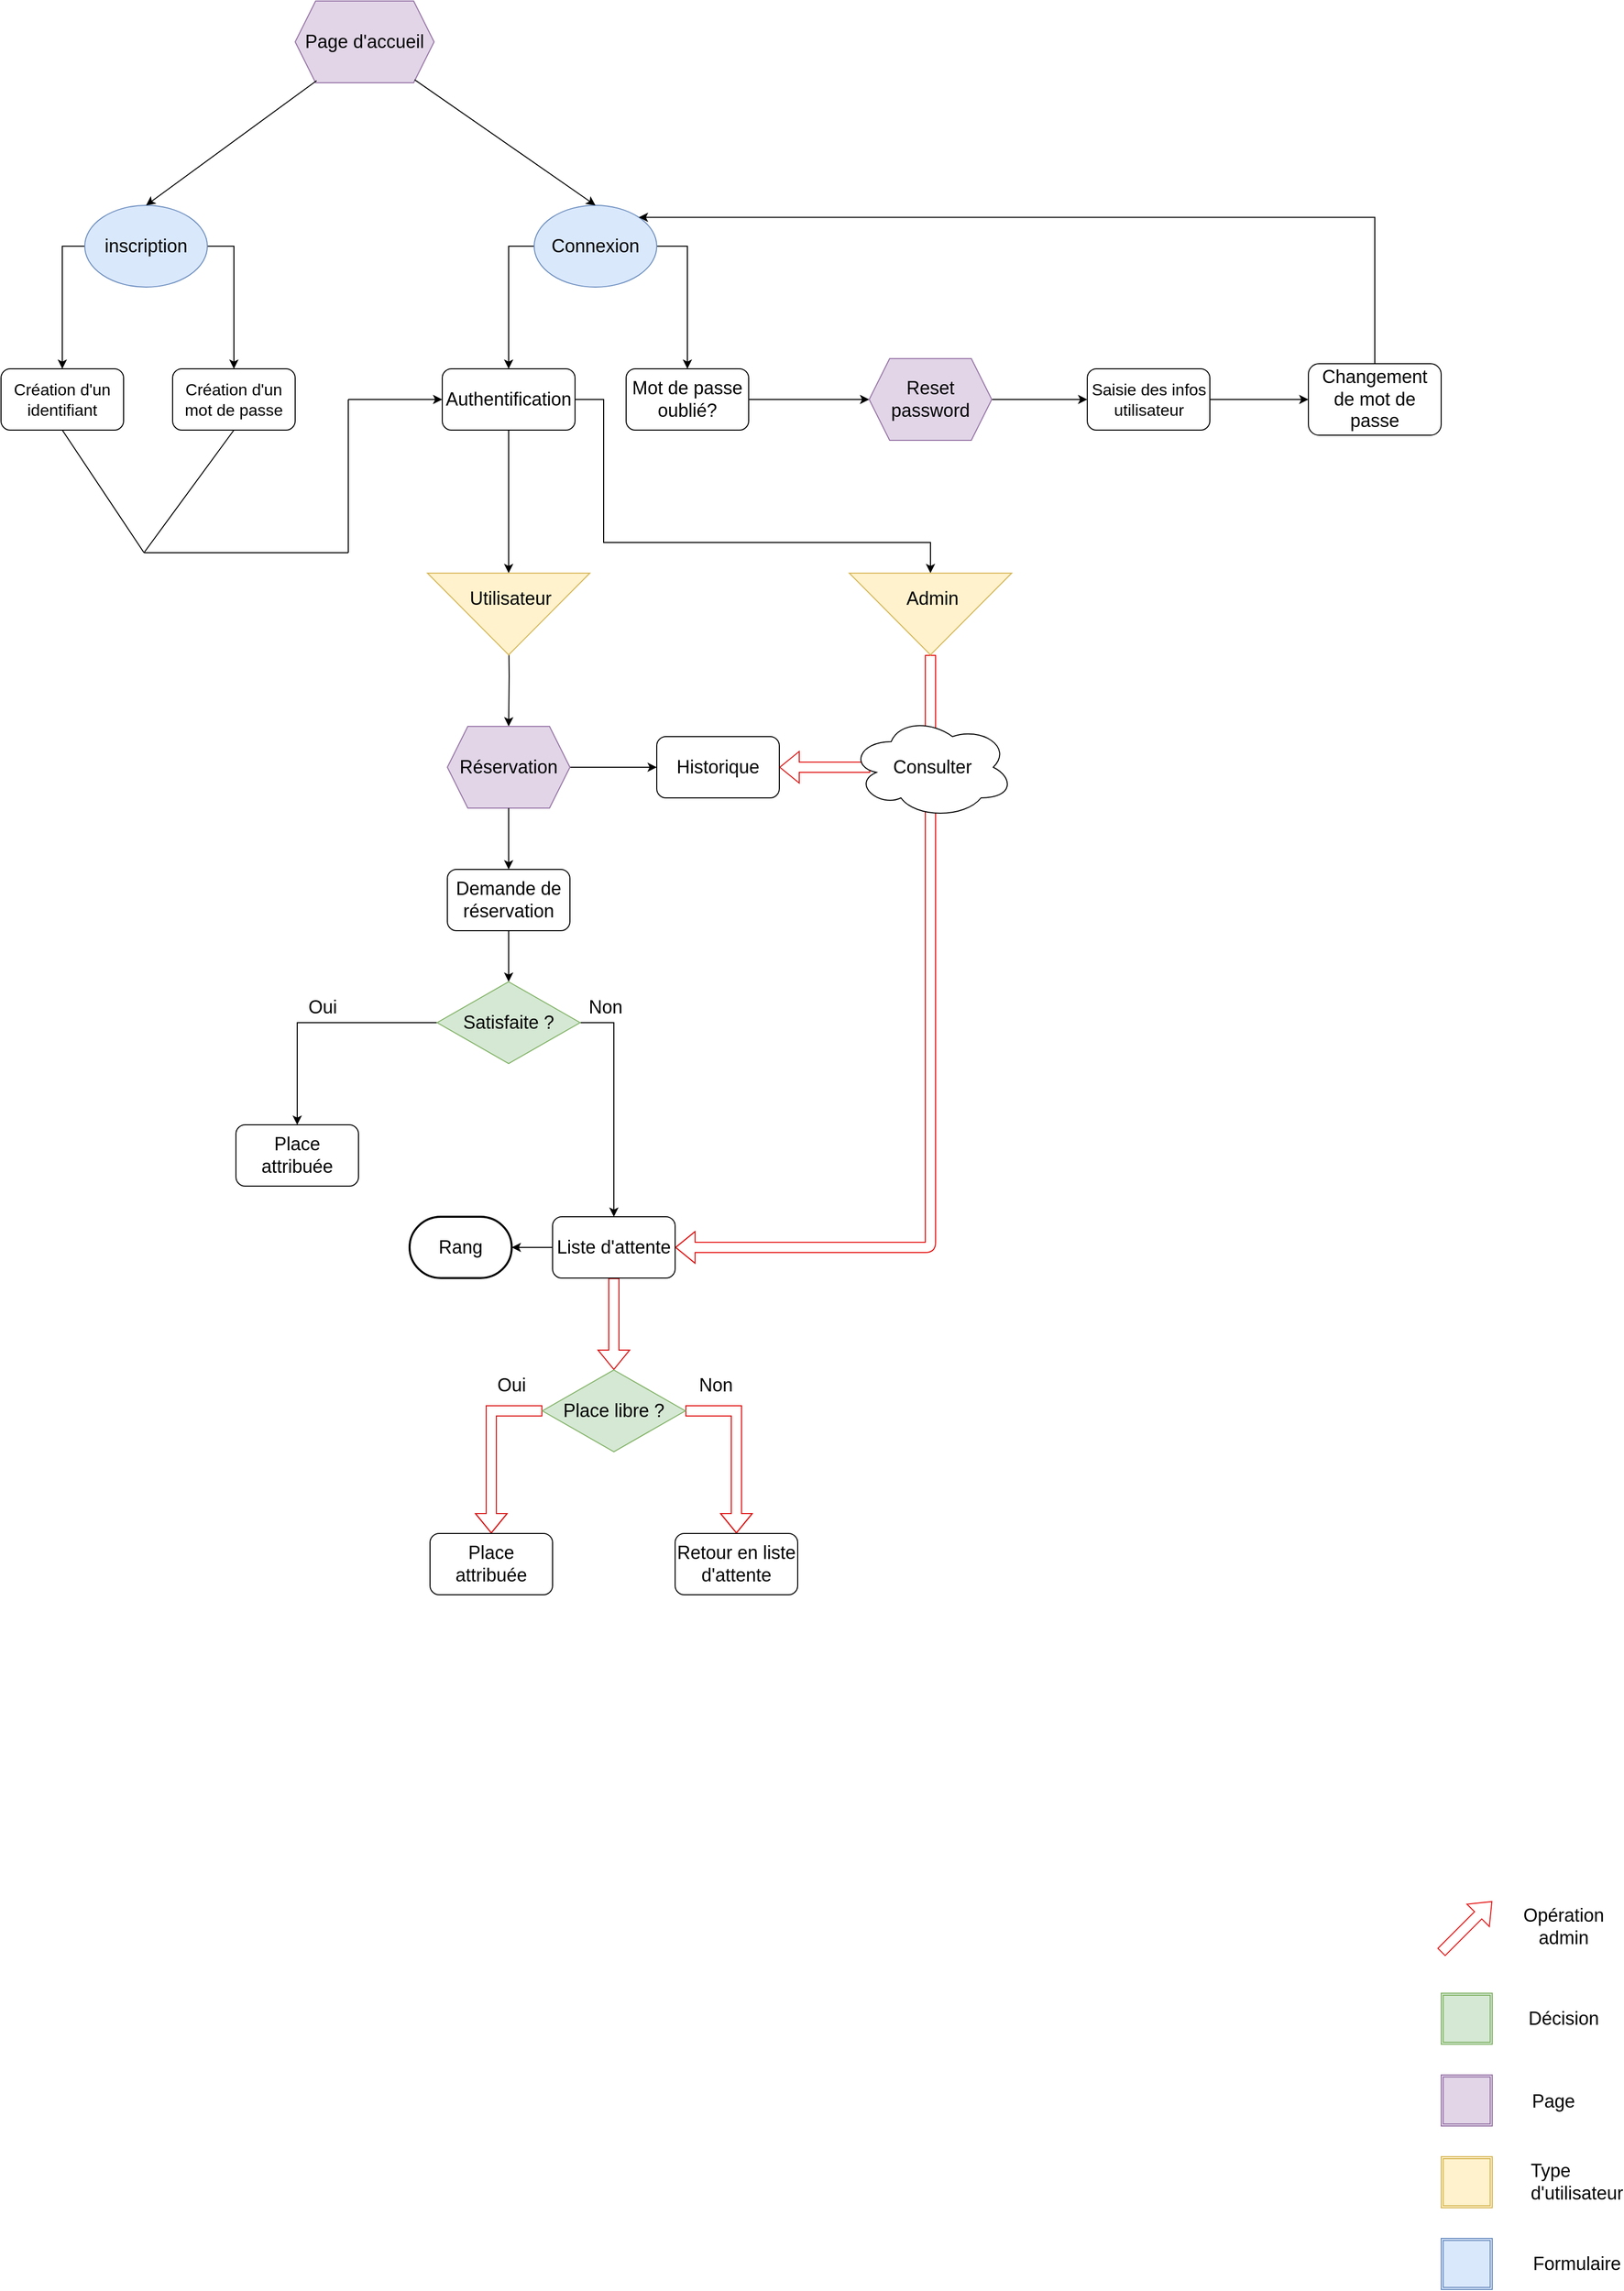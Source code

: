 <mxfile version="24.7.14">
  <diagram name="Page-1" id="_m0mcT-LbZxMVgwSGdpl">
    <mxGraphModel dx="3033" dy="1200" grid="1" gridSize="10" guides="1" tooltips="1" connect="1" arrows="1" fold="1" page="1" pageScale="1" pageWidth="827" pageHeight="1169" math="0" shadow="0">
      <root>
        <mxCell id="0" />
        <mxCell id="1" parent="0" />
        <mxCell id="J0kD0AisD5n4wsnxr1aG-7" style="edgeStyle=orthogonalEdgeStyle;rounded=0;orthogonalLoop=1;jettySize=auto;html=1;exitX=0;exitY=0.5;exitDx=0;exitDy=0;entryX=0.5;entryY=0;entryDx=0;entryDy=0;" edge="1" parent="1" source="J0kD0AisD5n4wsnxr1aG-4" target="J0kD0AisD5n4wsnxr1aG-5">
          <mxGeometry relative="1" as="geometry" />
        </mxCell>
        <mxCell id="J0kD0AisD5n4wsnxr1aG-8" style="edgeStyle=orthogonalEdgeStyle;rounded=0;orthogonalLoop=1;jettySize=auto;html=1;exitX=1;exitY=0.5;exitDx=0;exitDy=0;entryX=0.5;entryY=0;entryDx=0;entryDy=0;" edge="1" parent="1" source="J0kD0AisD5n4wsnxr1aG-4" target="J0kD0AisD5n4wsnxr1aG-6">
          <mxGeometry relative="1" as="geometry" />
        </mxCell>
        <mxCell id="J0kD0AisD5n4wsnxr1aG-4" value="&lt;font style=&quot;font-size: 18px;&quot;&gt;inscription&lt;/font&gt;" style="ellipse;whiteSpace=wrap;html=1;fillColor=#dae8fc;strokeColor=#6c8ebf;" vertex="1" parent="1">
          <mxGeometry x="-698" y="260" width="120" height="80" as="geometry" />
        </mxCell>
        <mxCell id="J0kD0AisD5n4wsnxr1aG-5" value="&lt;font size=&quot;3&quot;&gt;Création d&#39;un identifiant&lt;/font&gt;" style="rounded=1;whiteSpace=wrap;html=1;" vertex="1" parent="1">
          <mxGeometry x="-780" y="420" width="120" height="60" as="geometry" />
        </mxCell>
        <mxCell id="J0kD0AisD5n4wsnxr1aG-6" value="&lt;font size=&quot;3&quot;&gt;Création d&#39;un mot de passe&lt;/font&gt;" style="rounded=1;whiteSpace=wrap;html=1;" vertex="1" parent="1">
          <mxGeometry x="-612" y="420" width="120" height="60" as="geometry" />
        </mxCell>
        <mxCell id="J0kD0AisD5n4wsnxr1aG-10" style="edgeStyle=orthogonalEdgeStyle;rounded=0;orthogonalLoop=1;jettySize=auto;html=1;exitX=0;exitY=0.5;exitDx=0;exitDy=0;entryX=0.5;entryY=0;entryDx=0;entryDy=0;" edge="1" parent="1" source="J0kD0AisD5n4wsnxr1aG-9" target="J0kD0AisD5n4wsnxr1aG-11">
          <mxGeometry relative="1" as="geometry">
            <mxPoint x="-318" y="420" as="targetPoint" />
          </mxGeometry>
        </mxCell>
        <mxCell id="J0kD0AisD5n4wsnxr1aG-13" style="edgeStyle=orthogonalEdgeStyle;rounded=0;orthogonalLoop=1;jettySize=auto;html=1;entryX=0.5;entryY=0;entryDx=0;entryDy=0;exitX=1;exitY=0.5;exitDx=0;exitDy=0;" edge="1" parent="1" source="J0kD0AisD5n4wsnxr1aG-9" target="J0kD0AisD5n4wsnxr1aG-12">
          <mxGeometry relative="1" as="geometry">
            <mxPoint x="-78" y="360" as="targetPoint" />
          </mxGeometry>
        </mxCell>
        <mxCell id="J0kD0AisD5n4wsnxr1aG-9" value="&lt;font style=&quot;font-size: 18px;&quot;&gt;Connexion&lt;/font&gt;" style="ellipse;whiteSpace=wrap;html=1;fillColor=#dae8fc;strokeColor=#6c8ebf;" vertex="1" parent="1">
          <mxGeometry x="-258" y="260" width="120" height="80" as="geometry" />
        </mxCell>
        <mxCell id="J0kD0AisD5n4wsnxr1aG-25" style="edgeStyle=orthogonalEdgeStyle;rounded=0;orthogonalLoop=1;jettySize=auto;html=1;exitX=0.5;exitY=1;exitDx=0;exitDy=0;entryX=0.5;entryY=0;entryDx=0;entryDy=0;" edge="1" parent="1" target="J0kD0AisD5n4wsnxr1aG-35">
          <mxGeometry relative="1" as="geometry">
            <mxPoint x="-283.0" y="670" as="sourcePoint" />
            <mxPoint x="-283" y="610" as="targetPoint" />
          </mxGeometry>
        </mxCell>
        <mxCell id="J0kD0AisD5n4wsnxr1aG-52" style="edgeStyle=orthogonalEdgeStyle;rounded=0;orthogonalLoop=1;jettySize=auto;html=1;exitX=1;exitY=0.5;exitDx=0;exitDy=0;entryX=0;entryY=0.5;entryDx=0;entryDy=0;" edge="1" parent="1" source="J0kD0AisD5n4wsnxr1aG-11" target="J0kD0AisD5n4wsnxr1aG-59">
          <mxGeometry relative="1" as="geometry">
            <mxPoint x="330" y="670" as="targetPoint" />
            <Array as="points">
              <mxPoint x="-190" y="450" />
              <mxPoint x="-190" y="590" />
              <mxPoint x="130" y="590" />
            </Array>
          </mxGeometry>
        </mxCell>
        <mxCell id="J0kD0AisD5n4wsnxr1aG-11" value="&lt;font style=&quot;font-size: 18px;&quot;&gt;Authentification&lt;/font&gt;" style="rounded=1;whiteSpace=wrap;html=1;" vertex="1" parent="1">
          <mxGeometry x="-348" y="420" width="130" height="60" as="geometry" />
        </mxCell>
        <mxCell id="J0kD0AisD5n4wsnxr1aG-38" style="edgeStyle=orthogonalEdgeStyle;rounded=0;orthogonalLoop=1;jettySize=auto;html=1;exitX=1;exitY=0.5;exitDx=0;exitDy=0;entryX=0;entryY=0.5;entryDx=0;entryDy=0;" edge="1" parent="1" source="J0kD0AisD5n4wsnxr1aG-12" target="J0kD0AisD5n4wsnxr1aG-37">
          <mxGeometry relative="1" as="geometry" />
        </mxCell>
        <mxCell id="J0kD0AisD5n4wsnxr1aG-12" value="&lt;font style=&quot;font-size: 18px;&quot;&gt;Mot de passe oublié?&lt;/font&gt;" style="rounded=1;whiteSpace=wrap;html=1;" vertex="1" parent="1">
          <mxGeometry x="-168" y="420" width="120" height="60" as="geometry" />
        </mxCell>
        <mxCell id="J0kD0AisD5n4wsnxr1aG-14" value="&lt;font style=&quot;font-size: 18px;&quot;&gt;Page d&#39;accueil&lt;/font&gt;" style="shape=hexagon;perimeter=hexagonPerimeter2;whiteSpace=wrap;html=1;fixedSize=1;fillColor=#e1d5e7;strokeColor=#9673a6;" vertex="1" parent="1">
          <mxGeometry x="-492" y="60" width="136" height="80" as="geometry" />
        </mxCell>
        <mxCell id="J0kD0AisD5n4wsnxr1aG-15" value="" style="endArrow=classic;html=1;rounded=0;exitX=0.154;exitY=0.975;exitDx=0;exitDy=0;entryX=0.5;entryY=0;entryDx=0;entryDy=0;exitPerimeter=0;" edge="1" parent="1" source="J0kD0AisD5n4wsnxr1aG-14" target="J0kD0AisD5n4wsnxr1aG-4">
          <mxGeometry width="50" height="50" relative="1" as="geometry">
            <mxPoint x="-668" y="200" as="sourcePoint" />
            <mxPoint x="-618" y="150" as="targetPoint" />
          </mxGeometry>
        </mxCell>
        <mxCell id="J0kD0AisD5n4wsnxr1aG-16" value="" style="endArrow=classic;html=1;rounded=0;entryX=0.5;entryY=0;entryDx=0;entryDy=0;exitX=0.86;exitY=0.963;exitDx=0;exitDy=0;exitPerimeter=0;" edge="1" parent="1" source="J0kD0AisD5n4wsnxr1aG-14" target="J0kD0AisD5n4wsnxr1aG-9">
          <mxGeometry width="50" height="50" relative="1" as="geometry">
            <mxPoint x="-338" y="200" as="sourcePoint" />
            <mxPoint x="-288" y="150" as="targetPoint" />
          </mxGeometry>
        </mxCell>
        <mxCell id="J0kD0AisD5n4wsnxr1aG-23" style="edgeStyle=orthogonalEdgeStyle;rounded=0;orthogonalLoop=1;jettySize=auto;html=1;entryX=0;entryY=0.5;entryDx=0;entryDy=0;" edge="1" parent="1" source="J0kD0AisD5n4wsnxr1aG-19" target="J0kD0AisD5n4wsnxr1aG-20">
          <mxGeometry relative="1" as="geometry" />
        </mxCell>
        <mxCell id="J0kD0AisD5n4wsnxr1aG-19" value="&lt;font size=&quot;3&quot;&gt;Saisie des infos utilisateur&lt;/font&gt;" style="rounded=1;whiteSpace=wrap;html=1;" vertex="1" parent="1">
          <mxGeometry x="283.5" y="420" width="120" height="60" as="geometry" />
        </mxCell>
        <mxCell id="J0kD0AisD5n4wsnxr1aG-45" style="edgeStyle=orthogonalEdgeStyle;rounded=0;orthogonalLoop=1;jettySize=auto;html=1;exitX=0.5;exitY=0;exitDx=0;exitDy=0;entryX=1;entryY=0;entryDx=0;entryDy=0;" edge="1" parent="1" source="J0kD0AisD5n4wsnxr1aG-20" target="J0kD0AisD5n4wsnxr1aG-9">
          <mxGeometry relative="1" as="geometry">
            <mxPoint x="170" y="230" as="targetPoint" />
            <Array as="points">
              <mxPoint x="565" y="272" />
            </Array>
          </mxGeometry>
        </mxCell>
        <mxCell id="J0kD0AisD5n4wsnxr1aG-20" value="&lt;font style=&quot;font-size: 18px;&quot;&gt;Changement de mot de passe&lt;/font&gt;" style="rounded=1;whiteSpace=wrap;html=1;" vertex="1" parent="1">
          <mxGeometry x="500" y="415" width="130" height="70" as="geometry" />
        </mxCell>
        <mxCell id="J0kD0AisD5n4wsnxr1aG-27" value="" style="endArrow=none;html=1;rounded=0;entryX=0.5;entryY=1;entryDx=0;entryDy=0;" edge="1" parent="1" target="J0kD0AisD5n4wsnxr1aG-6">
          <mxGeometry width="50" height="50" relative="1" as="geometry">
            <mxPoint x="-640" y="600" as="sourcePoint" />
            <mxPoint x="-550" y="490" as="targetPoint" />
          </mxGeometry>
        </mxCell>
        <mxCell id="J0kD0AisD5n4wsnxr1aG-28" value="" style="endArrow=none;html=1;rounded=0;entryX=0.5;entryY=1;entryDx=0;entryDy=0;" edge="1" parent="1" target="J0kD0AisD5n4wsnxr1aG-5">
          <mxGeometry width="50" height="50" relative="1" as="geometry">
            <mxPoint x="-640" y="600" as="sourcePoint" />
            <mxPoint x="-698" y="490" as="targetPoint" />
          </mxGeometry>
        </mxCell>
        <mxCell id="J0kD0AisD5n4wsnxr1aG-32" value="" style="endArrow=none;html=1;rounded=0;" edge="1" parent="1">
          <mxGeometry width="50" height="50" relative="1" as="geometry">
            <mxPoint x="-640" y="600" as="sourcePoint" />
            <mxPoint x="-440" y="600" as="targetPoint" />
          </mxGeometry>
        </mxCell>
        <mxCell id="J0kD0AisD5n4wsnxr1aG-33" value="" style="endArrow=none;html=1;rounded=0;" edge="1" parent="1">
          <mxGeometry width="50" height="50" relative="1" as="geometry">
            <mxPoint x="-440" y="600" as="sourcePoint" />
            <mxPoint x="-440" y="450" as="targetPoint" />
          </mxGeometry>
        </mxCell>
        <mxCell id="J0kD0AisD5n4wsnxr1aG-34" value="" style="endArrow=classic;html=1;rounded=0;entryX=0;entryY=0.5;entryDx=0;entryDy=0;" edge="1" parent="1" target="J0kD0AisD5n4wsnxr1aG-11">
          <mxGeometry width="50" height="50" relative="1" as="geometry">
            <mxPoint x="-440" y="450" as="sourcePoint" />
            <mxPoint x="-360" y="430" as="targetPoint" />
          </mxGeometry>
        </mxCell>
        <mxCell id="J0kD0AisD5n4wsnxr1aG-85" style="edgeStyle=orthogonalEdgeStyle;rounded=0;orthogonalLoop=1;jettySize=auto;html=1;exitX=1;exitY=0.5;exitDx=0;exitDy=0;entryX=0;entryY=0.5;entryDx=0;entryDy=0;" edge="1" parent="1" source="J0kD0AisD5n4wsnxr1aG-35" target="J0kD0AisD5n4wsnxr1aG-81">
          <mxGeometry relative="1" as="geometry" />
        </mxCell>
        <mxCell id="J0kD0AisD5n4wsnxr1aG-35" value="Réservation" style="shape=hexagon;perimeter=hexagonPerimeter2;whiteSpace=wrap;html=1;fixedSize=1;fillColor=#e1d5e7;strokeColor=#9673a6;fontSize=18;" vertex="1" parent="1">
          <mxGeometry x="-343" y="770" width="120" height="80" as="geometry" />
        </mxCell>
        <mxCell id="J0kD0AisD5n4wsnxr1aG-42" style="edgeStyle=orthogonalEdgeStyle;rounded=0;orthogonalLoop=1;jettySize=auto;html=1;entryX=0;entryY=0.5;entryDx=0;entryDy=0;" edge="1" parent="1" source="J0kD0AisD5n4wsnxr1aG-37" target="J0kD0AisD5n4wsnxr1aG-19">
          <mxGeometry relative="1" as="geometry" />
        </mxCell>
        <mxCell id="J0kD0AisD5n4wsnxr1aG-37" value="&lt;font style=&quot;font-size: 18px;&quot;&gt;Reset password&lt;/font&gt;" style="shape=hexagon;perimeter=hexagonPerimeter2;whiteSpace=wrap;html=1;fixedSize=1;fillColor=#e1d5e7;strokeColor=#9673a6;" vertex="1" parent="1">
          <mxGeometry x="70" y="410" width="120" height="80" as="geometry" />
        </mxCell>
        <mxCell id="J0kD0AisD5n4wsnxr1aG-67" style="edgeStyle=orthogonalEdgeStyle;rounded=0;orthogonalLoop=1;jettySize=auto;html=1;exitX=0.5;exitY=1;exitDx=0;exitDy=0;entryX=0.5;entryY=0;entryDx=0;entryDy=0;" edge="1" parent="1" source="J0kD0AisD5n4wsnxr1aG-41" target="J0kD0AisD5n4wsnxr1aG-65">
          <mxGeometry relative="1" as="geometry" />
        </mxCell>
        <mxCell id="J0kD0AisD5n4wsnxr1aG-41" value="&lt;font style=&quot;font-size: 18px;&quot;&gt;Demande de réservation&lt;/font&gt;" style="rounded=1;whiteSpace=wrap;html=1;" vertex="1" parent="1">
          <mxGeometry x="-343" y="910" width="120" height="60" as="geometry" />
        </mxCell>
        <mxCell id="J0kD0AisD5n4wsnxr1aG-47" style="edgeStyle=orthogonalEdgeStyle;rounded=0;orthogonalLoop=1;jettySize=auto;html=1;exitX=0.5;exitY=1;exitDx=0;exitDy=0;entryX=0.5;entryY=0;entryDx=0;entryDy=0;" edge="1" parent="1" source="J0kD0AisD5n4wsnxr1aG-35" target="J0kD0AisD5n4wsnxr1aG-41">
          <mxGeometry relative="1" as="geometry" />
        </mxCell>
        <mxCell id="J0kD0AisD5n4wsnxr1aG-55" value="" style="edgeStyle=orthogonalEdgeStyle;rounded=0;orthogonalLoop=1;jettySize=auto;html=1;exitX=0.5;exitY=1;exitDx=0;exitDy=0;entryX=0.5;entryY=0;entryDx=0;entryDy=0;" edge="1" parent="1" source="J0kD0AisD5n4wsnxr1aG-11">
          <mxGeometry relative="1" as="geometry">
            <mxPoint x="-283" y="480" as="sourcePoint" />
            <mxPoint x="-283.0" y="620" as="targetPoint" />
          </mxGeometry>
        </mxCell>
        <mxCell id="J0kD0AisD5n4wsnxr1aG-56" value="" style="triangle;whiteSpace=wrap;html=1;direction=south;fillColor=#fff2cc;strokeColor=#d6b656;" vertex="1" parent="1">
          <mxGeometry x="-362.5" y="620" width="159" height="80" as="geometry" />
        </mxCell>
        <mxCell id="J0kD0AisD5n4wsnxr1aG-57" value="&lt;font style=&quot;font-size: 18px;&quot;&gt;Utilisateur&lt;/font&gt;" style="text;html=1;align=center;verticalAlign=middle;whiteSpace=wrap;rounded=0;" vertex="1" parent="1">
          <mxGeometry x="-311.5" y="630" width="60" height="30" as="geometry" />
        </mxCell>
        <mxCell id="J0kD0AisD5n4wsnxr1aG-75" style="edgeStyle=orthogonalEdgeStyle;rounded=1;orthogonalLoop=1;jettySize=auto;html=1;exitX=1;exitY=0.5;exitDx=0;exitDy=0;entryX=1;entryY=0.5;entryDx=0;entryDy=0;strokeColor=#e60f0f;curved=0;shape=flexArrow;" edge="1" parent="1" source="J0kD0AisD5n4wsnxr1aG-59" target="J0kD0AisD5n4wsnxr1aG-69">
          <mxGeometry relative="1" as="geometry" />
        </mxCell>
        <mxCell id="J0kD0AisD5n4wsnxr1aG-59" value="" style="triangle;whiteSpace=wrap;html=1;direction=south;fillColor=#fff2cc;strokeColor=#d6b656;" vertex="1" parent="1">
          <mxGeometry x="50.5" y="620" width="159" height="80" as="geometry" />
        </mxCell>
        <mxCell id="J0kD0AisD5n4wsnxr1aG-60" value="&lt;font style=&quot;font-size: 18px;&quot;&gt;Admin&lt;/font&gt;" style="text;html=1;align=center;verticalAlign=middle;whiteSpace=wrap;rounded=0;" vertex="1" parent="1">
          <mxGeometry x="101.5" y="630" width="60" height="30" as="geometry" />
        </mxCell>
        <mxCell id="J0kD0AisD5n4wsnxr1aG-70" style="edgeStyle=orthogonalEdgeStyle;rounded=0;orthogonalLoop=1;jettySize=auto;html=1;entryX=0.5;entryY=0;entryDx=0;entryDy=0;exitX=0;exitY=0.5;exitDx=0;exitDy=0;" edge="1" parent="1" source="J0kD0AisD5n4wsnxr1aG-65" target="J0kD0AisD5n4wsnxr1aG-68">
          <mxGeometry relative="1" as="geometry">
            <mxPoint x="-435.0" y="1060" as="sourcePoint" />
          </mxGeometry>
        </mxCell>
        <mxCell id="J0kD0AisD5n4wsnxr1aG-71" style="edgeStyle=orthogonalEdgeStyle;rounded=0;orthogonalLoop=1;jettySize=auto;html=1;exitX=1;exitY=0.5;exitDx=0;exitDy=0;entryX=0.5;entryY=0;entryDx=0;entryDy=0;" edge="1" parent="1" source="J0kD0AisD5n4wsnxr1aG-65" target="J0kD0AisD5n4wsnxr1aG-69">
          <mxGeometry relative="1" as="geometry" />
        </mxCell>
        <mxCell id="J0kD0AisD5n4wsnxr1aG-65" value="&lt;font style=&quot;font-size: 18px;&quot;&gt;Satisfaite ?&lt;/font&gt;" style="rhombus;whiteSpace=wrap;html=1;fillColor=#d5e8d4;strokeColor=#82b366;" vertex="1" parent="1">
          <mxGeometry x="-353" y="1020" width="140" height="80" as="geometry" />
        </mxCell>
        <mxCell id="J0kD0AisD5n4wsnxr1aG-68" value="&lt;font style=&quot;font-size: 18px;&quot;&gt;Place attribuée&lt;/font&gt;" style="rounded=1;whiteSpace=wrap;html=1;" vertex="1" parent="1">
          <mxGeometry x="-550" y="1160" width="120" height="60" as="geometry" />
        </mxCell>
        <mxCell id="J0kD0AisD5n4wsnxr1aG-79" style="edgeStyle=orthogonalEdgeStyle;rounded=0;orthogonalLoop=1;jettySize=auto;html=1;exitX=0.5;exitY=1;exitDx=0;exitDy=0;entryX=0.5;entryY=0;entryDx=0;entryDy=0;shape=flexArrow;strokeColor=#dd0e0e;" edge="1" parent="1" source="J0kD0AisD5n4wsnxr1aG-69" target="J0kD0AisD5n4wsnxr1aG-78">
          <mxGeometry relative="1" as="geometry" />
        </mxCell>
        <mxCell id="J0kD0AisD5n4wsnxr1aG-88" style="edgeStyle=orthogonalEdgeStyle;rounded=0;orthogonalLoop=1;jettySize=auto;html=1;exitX=0;exitY=0.5;exitDx=0;exitDy=0;entryX=1;entryY=0.5;entryDx=0;entryDy=0;entryPerimeter=0;" edge="1" parent="1" source="J0kD0AisD5n4wsnxr1aG-69" target="J0kD0AisD5n4wsnxr1aG-90">
          <mxGeometry relative="1" as="geometry">
            <mxPoint x="-310" y="1279.778" as="targetPoint" />
          </mxGeometry>
        </mxCell>
        <mxCell id="J0kD0AisD5n4wsnxr1aG-69" value="&lt;font style=&quot;font-size: 18px;&quot;&gt;Liste d&#39;attente&lt;/font&gt;" style="rounded=1;whiteSpace=wrap;html=1;" vertex="1" parent="1">
          <mxGeometry x="-240" y="1250" width="120" height="60" as="geometry" />
        </mxCell>
        <mxCell id="J0kD0AisD5n4wsnxr1aG-72" value="&lt;span style=&quot;font-size: 18px;&quot;&gt;Oui&lt;/span&gt;" style="text;html=1;align=center;verticalAlign=middle;whiteSpace=wrap;rounded=0;" vertex="1" parent="1">
          <mxGeometry x="-495" y="1030" width="60" height="30" as="geometry" />
        </mxCell>
        <mxCell id="J0kD0AisD5n4wsnxr1aG-74" value="&lt;span style=&quot;font-size: 18px;&quot;&gt;Non&lt;/span&gt;" style="text;html=1;align=center;verticalAlign=middle;whiteSpace=wrap;rounded=0;" vertex="1" parent="1">
          <mxGeometry x="-218" y="1030" width="60" height="30" as="geometry" />
        </mxCell>
        <mxCell id="J0kD0AisD5n4wsnxr1aG-84" style="edgeStyle=orthogonalEdgeStyle;rounded=0;orthogonalLoop=1;jettySize=auto;html=1;exitX=0.122;exitY=0.5;exitDx=0;exitDy=0;exitPerimeter=0;shape=flexArrow;strokeColor=#e11414;" edge="1" parent="1" source="J0kD0AisD5n4wsnxr1aG-77" target="J0kD0AisD5n4wsnxr1aG-81">
          <mxGeometry relative="1" as="geometry" />
        </mxCell>
        <mxCell id="J0kD0AisD5n4wsnxr1aG-77" value="&lt;font style=&quot;font-size: 18px;&quot;&gt;Consulter&lt;/font&gt;" style="ellipse;shape=cloud;whiteSpace=wrap;html=1;" vertex="1" parent="1">
          <mxGeometry x="51.5" y="760" width="160" height="100" as="geometry" />
        </mxCell>
        <mxCell id="J0kD0AisD5n4wsnxr1aG-93" style="edgeStyle=orthogonalEdgeStyle;rounded=0;orthogonalLoop=1;jettySize=auto;html=1;exitX=0;exitY=0.5;exitDx=0;exitDy=0;entryX=0.5;entryY=0;entryDx=0;entryDy=0;shape=flexArrow;strokeColor=#db1414;shadow=0;" edge="1" parent="1" source="J0kD0AisD5n4wsnxr1aG-78" target="J0kD0AisD5n4wsnxr1aG-91">
          <mxGeometry relative="1" as="geometry" />
        </mxCell>
        <mxCell id="J0kD0AisD5n4wsnxr1aG-94" style="edgeStyle=orthogonalEdgeStyle;rounded=0;orthogonalLoop=1;jettySize=auto;html=1;exitX=1;exitY=0.5;exitDx=0;exitDy=0;entryX=0.5;entryY=0;entryDx=0;entryDy=0;strokeColor=#e01010;shape=flexArrow;" edge="1" parent="1" source="J0kD0AisD5n4wsnxr1aG-78" target="J0kD0AisD5n4wsnxr1aG-92">
          <mxGeometry relative="1" as="geometry" />
        </mxCell>
        <mxCell id="J0kD0AisD5n4wsnxr1aG-78" value="&lt;font style=&quot;font-size: 18px;&quot;&gt;Place libre ?&lt;/font&gt;" style="rhombus;whiteSpace=wrap;html=1;fillColor=#d5e8d4;strokeColor=#82b366;" vertex="1" parent="1">
          <mxGeometry x="-250" y="1400" width="140" height="80" as="geometry" />
        </mxCell>
        <mxCell id="J0kD0AisD5n4wsnxr1aG-81" value="&lt;font style=&quot;font-size: 18px;&quot;&gt;Historique&lt;/font&gt;" style="rounded=1;whiteSpace=wrap;html=1;" vertex="1" parent="1">
          <mxGeometry x="-138" y="780" width="120" height="60" as="geometry" />
        </mxCell>
        <mxCell id="J0kD0AisD5n4wsnxr1aG-90" value="&lt;font style=&quot;font-size: 18px;&quot;&gt;Rang&lt;/font&gt;" style="strokeWidth=2;html=1;shape=mxgraph.flowchart.terminator;whiteSpace=wrap;" vertex="1" parent="1">
          <mxGeometry x="-380" y="1250" width="100" height="60" as="geometry" />
        </mxCell>
        <mxCell id="J0kD0AisD5n4wsnxr1aG-91" value="&lt;font style=&quot;font-size: 18px;&quot;&gt;Place attribuée&lt;/font&gt;" style="rounded=1;whiteSpace=wrap;html=1;" vertex="1" parent="1">
          <mxGeometry x="-360" y="1560" width="120" height="60" as="geometry" />
        </mxCell>
        <mxCell id="J0kD0AisD5n4wsnxr1aG-92" value="&lt;font style=&quot;font-size: 18px;&quot;&gt;Retour en liste d&#39;attente&lt;/font&gt;" style="rounded=1;whiteSpace=wrap;html=1;" vertex="1" parent="1">
          <mxGeometry x="-120" y="1560" width="120" height="60" as="geometry" />
        </mxCell>
        <mxCell id="J0kD0AisD5n4wsnxr1aG-95" value="&lt;font style=&quot;font-size: 18px;&quot;&gt;Oui&lt;/font&gt;" style="text;html=1;align=center;verticalAlign=middle;whiteSpace=wrap;rounded=0;" vertex="1" parent="1">
          <mxGeometry x="-310" y="1400" width="60" height="30" as="geometry" />
        </mxCell>
        <mxCell id="J0kD0AisD5n4wsnxr1aG-97" value="&lt;font style=&quot;font-size: 18px;&quot;&gt;Non&lt;/font&gt;" style="text;html=1;align=center;verticalAlign=middle;whiteSpace=wrap;rounded=0;" vertex="1" parent="1">
          <mxGeometry x="-110" y="1400" width="60" height="30" as="geometry" />
        </mxCell>
        <mxCell id="J0kD0AisD5n4wsnxr1aG-98" value="" style="shape=ext;double=1;whiteSpace=wrap;html=1;aspect=fixed;fillColor=#d5e8d4;strokeColor=#82b366;" vertex="1" parent="1">
          <mxGeometry x="630" y="2010" width="50" height="50" as="geometry" />
        </mxCell>
        <mxCell id="J0kD0AisD5n4wsnxr1aG-99" value="&lt;span style=&quot;font-size: 18px;&quot;&gt;Décision&lt;/span&gt;" style="text;html=1;align=center;verticalAlign=middle;whiteSpace=wrap;rounded=0;" vertex="1" parent="1">
          <mxGeometry x="720" y="2020" width="60" height="30" as="geometry" />
        </mxCell>
        <mxCell id="J0kD0AisD5n4wsnxr1aG-100" value="" style="shape=ext;double=1;whiteSpace=wrap;html=1;aspect=fixed;fillColor=#e1d5e7;strokeColor=#9673a6;" vertex="1" parent="1">
          <mxGeometry x="630" y="2090" width="50" height="50" as="geometry" />
        </mxCell>
        <mxCell id="J0kD0AisD5n4wsnxr1aG-101" value="&lt;div style=&quot;text-align: justify;&quot;&gt;&lt;span style=&quot;font-size: 18px; background-color: initial;&quot;&gt;Page&lt;/span&gt;&lt;/div&gt;" style="text;html=1;align=center;verticalAlign=middle;whiteSpace=wrap;rounded=0;" vertex="1" parent="1">
          <mxGeometry x="710" y="2101" width="60" height="30" as="geometry" />
        </mxCell>
        <mxCell id="J0kD0AisD5n4wsnxr1aG-102" value="" style="shape=ext;double=1;whiteSpace=wrap;html=1;aspect=fixed;fillColor=#fff2cc;strokeColor=#d6b656;" vertex="1" parent="1">
          <mxGeometry x="630" y="2170" width="50" height="50" as="geometry" />
        </mxCell>
        <mxCell id="J0kD0AisD5n4wsnxr1aG-103" value="&lt;div style=&quot;text-align: justify;&quot;&gt;&lt;span style=&quot;font-size: 18px; background-color: initial;&quot;&gt;Type d&#39;utilisateur&lt;/span&gt;&lt;/div&gt;" style="text;html=1;align=center;verticalAlign=middle;whiteSpace=wrap;rounded=0;" vertex="1" parent="1">
          <mxGeometry x="733" y="2180" width="60" height="30" as="geometry" />
        </mxCell>
        <mxCell id="J0kD0AisD5n4wsnxr1aG-104" value="" style="shape=ext;double=1;whiteSpace=wrap;html=1;aspect=fixed;fillColor=#dae8fc;strokeColor=#6c8ebf;" vertex="1" parent="1">
          <mxGeometry x="630" y="2250" width="50" height="50" as="geometry" />
        </mxCell>
        <mxCell id="J0kD0AisD5n4wsnxr1aG-105" value="&lt;font style=&quot;font-size: 18px;&quot;&gt;Formulaire&lt;/font&gt;" style="text;html=1;align=center;verticalAlign=middle;whiteSpace=wrap;rounded=0;" vertex="1" parent="1">
          <mxGeometry x="733" y="2260" width="60" height="30" as="geometry" />
        </mxCell>
        <mxCell id="J0kD0AisD5n4wsnxr1aG-106" value="" style="shape=flexArrow;endArrow=classic;html=1;rounded=0;strokeColor=#e51515;" edge="1" parent="1">
          <mxGeometry width="50" height="50" relative="1" as="geometry">
            <mxPoint x="630" y="1970" as="sourcePoint" />
            <mxPoint x="680" y="1920" as="targetPoint" />
          </mxGeometry>
        </mxCell>
        <mxCell id="J0kD0AisD5n4wsnxr1aG-107" value="&lt;font style=&quot;font-size: 18px;&quot;&gt;Opération&lt;/font&gt;&lt;div&gt;&lt;span style=&quot;font-size: 18px; background-color: initial;&quot;&gt;admin&lt;/span&gt;&lt;/div&gt;" style="text;html=1;align=center;verticalAlign=middle;whiteSpace=wrap;rounded=0;" vertex="1" parent="1">
          <mxGeometry x="720" y="1930" width="60" height="30" as="geometry" />
        </mxCell>
      </root>
    </mxGraphModel>
  </diagram>
</mxfile>
